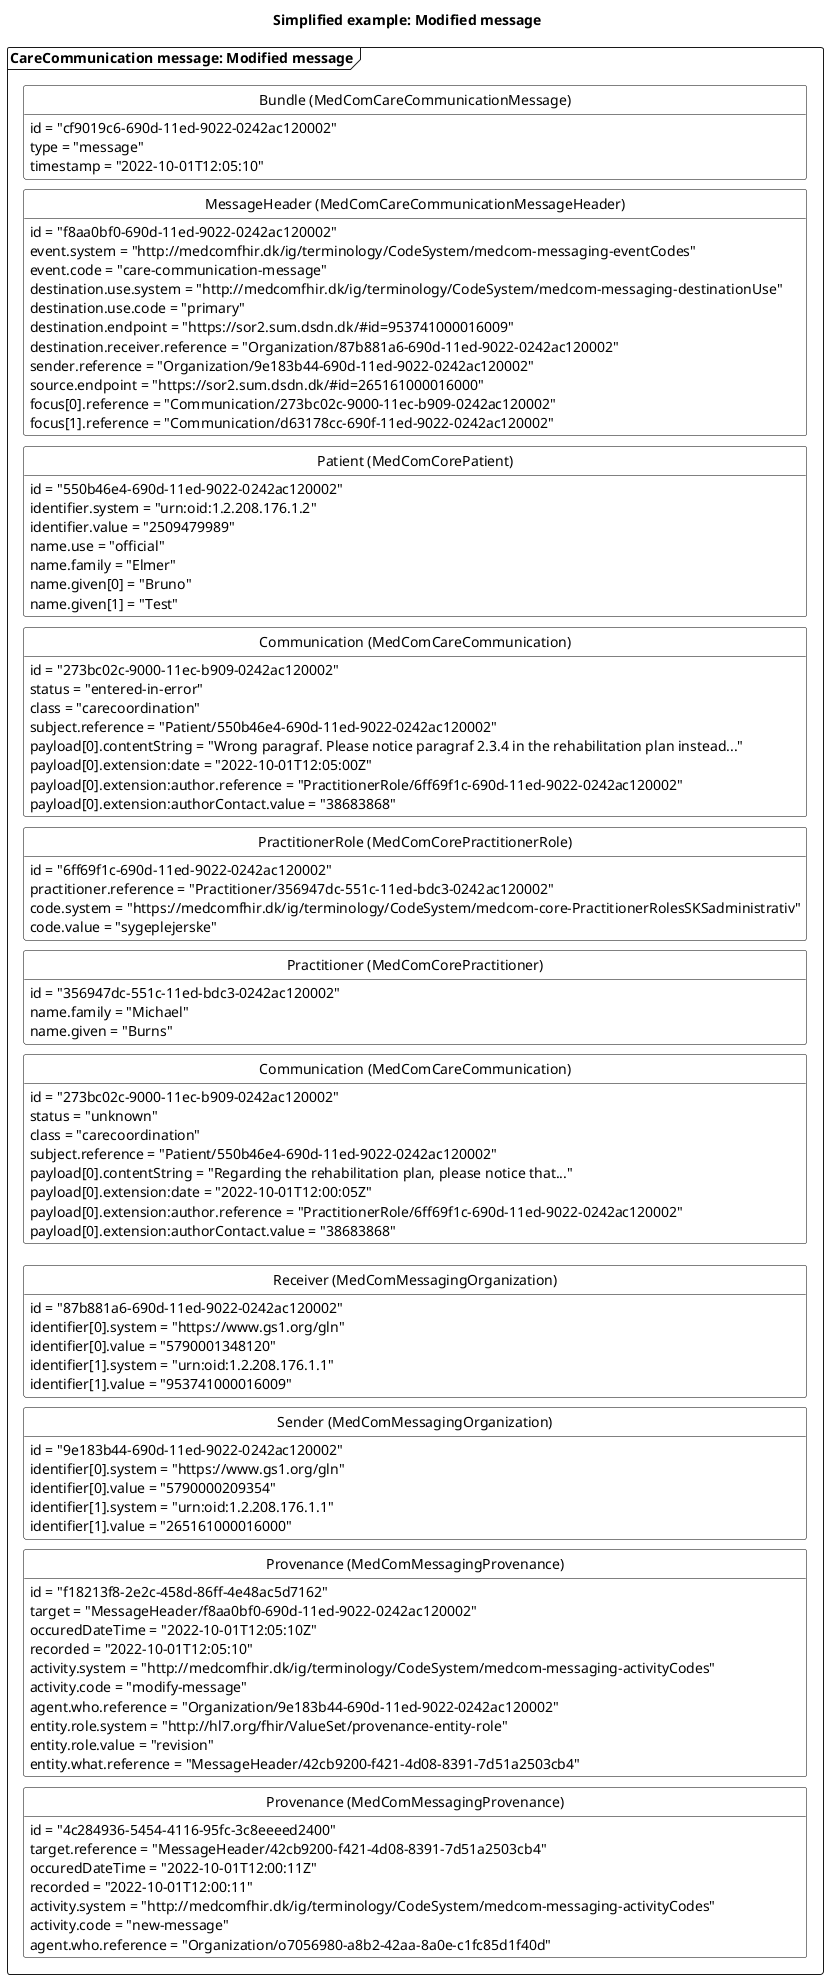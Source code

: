 @startuml CCmodifyMessage

'layout
skinparam class {
    BackgroundColor White
    BorderColor Black
    ArrowColor Black
  }
hide circle
hide empty members
skinparam SameClassWidth true
skinparam Ranksep 10


'title
title Simplified example: Modified message

'Message 1: modify message
package "CareCommunication message: Modified message" as modify <<Frame>>{
    class "Bundle (MedComCareCommunicationMessage)" as modifyB {
        id = "cf9019c6-690d-11ed-9022-0242ac120002"
        type = "message"
        timestamp = "2022-10-01T12:05:10"
    }
    class "MessageHeader (MedComCareCommunicationMessageHeader)" as modifyMH{
        id = "f8aa0bf0-690d-11ed-9022-0242ac120002"
        event.system = "http://medcomfhir.dk/ig/terminology/CodeSystem/medcom-messaging-eventCodes"
        event.code = "care-communication-message"
        destination.use.system = "http://medcomfhir.dk/ig/terminology/CodeSystem/medcom-messaging-destinationUse"
        destination.use.code = "primary"
        destination.endpoint = "https://sor2.sum.dsdn.dk/#id=953741000016009"
        destination.receiver.reference = "Organization/87b881a6-690d-11ed-9022-0242ac120002"
        sender.reference = "Organization/9e183b44-690d-11ed-9022-0242ac120002"
        source.endpoint = "https://sor2.sum.dsdn.dk/#id=265161000016000"
        focus[0].reference = "Communication/273bc02c-9000-11ec-b909-0242ac120002"
        focus[1].reference = "Communication/d63178cc-690f-11ed-9022-0242ac120002"
    }
    class "Patient (MedComCorePatient)" as modifyPT{
        id = "550b46e4-690d-11ed-9022-0242ac120002"
        identifier.system = "urn:oid:1.2.208.176.1.2"
        identifier.value = "2509479989"
        name.use = "official"
        name.family = "Elmer"
        name.given[0] = "Bruno"
        name.given[1] = "Test"
    }
    class "Communication (MedComCareCommunication)" as modifyCom{
        id = "273bc02c-9000-11ec-b909-0242ac120002"
        status = "entered-in-error"
        class = "carecoordination"
        subject.reference = "Patient/550b46e4-690d-11ed-9022-0242ac120002"
        payload[0].contentString = "Wrong paragraf. Please notice paragraf 2.3.4 in the rehabilitation plan instead..."
        payload[0].extension:date = "2022-10-01T12:05:00Z"
        payload[0].extension:author.reference = "PractitionerRole/6ff69f1c-690d-11ed-9022-0242ac120002"
        payload[0].extension:authorContact.value = "38683868"
    }
    class "PractitionerRole (MedComCorePractitionerRole)" as modifyPracR{
        id = "6ff69f1c-690d-11ed-9022-0242ac120002"
        practitioner.reference = "Practitioner/356947dc-551c-11ed-bdc3-0242ac120002"
        code.system = "https://medcomfhir.dk/ig/terminology/CodeSystem/medcom-core-PractitionerRolesSKSadministrativ"
        code.value = "sygeplejerske"
    }
    class "Practitioner (MedComCorePractitioner)" as modifyPrac{
        id = "356947dc-551c-11ed-bdc3-0242ac120002"
        name.family = "Michael"
        name.given = "Burns"
    }
    class "Communication (MedComCareCommunication)" as newCom{
        id = "273bc02c-9000-11ec-b909-0242ac120002"
        status = "unknown"
        class = "carecoordination"
        subject.reference = "Patient/550b46e4-690d-11ed-9022-0242ac120002"
        payload[0].contentString = "Regarding the rehabilitation plan, please notice that..."
        payload[0].extension:date = "2022-10-01T12:00:05Z"
        payload[0].extension:author.reference = "PractitionerRole/6ff69f1c-690d-11ed-9022-0242ac120002"
        payload[0].extension:authorContact.value = "38683868"
    }
    class "Receiver (MedComMessagingOrganization)" as modifyROrg{
        id = "87b881a6-690d-11ed-9022-0242ac120002"
        identifier[0].system = "https://www.gs1.org/gln"
        identifier[0].value = "5790001348120"
        identifier[1].system = "urn:oid:1.2.208.176.1.1"
        identifier[1].value = "953741000016009"
    }
    class "Sender (MedComMessagingOrganization)" as modifySOrg{
        id = "9e183b44-690d-11ed-9022-0242ac120002"
        identifier[0].system = "https://www.gs1.org/gln"
        identifier[0].value = "5790000209354"
        identifier[1].system = "urn:oid:1.2.208.176.1.1"
        identifier[1].value = "265161000016000"
    }
    class "Provenance (MedComMessagingProvenance)" as modifyPRO{
        id = "f18213f8-2e2c-458d-86ff-4e48ac5d7162"
        target = "MessageHeader/f8aa0bf0-690d-11ed-9022-0242ac120002"
        occuredDateTime = "2022-10-01T12:05:10Z"
        recorded = "2022-10-01T12:05:10"
        activity.system = "http://medcomfhir.dk/ig/terminology/CodeSystem/medcom-messaging-activityCodes"
        activity.code = "modify-message"
        agent.who.reference = "Organization/9e183b44-690d-11ed-9022-0242ac120002"
        entity.role.system = "http://hl7.org/fhir/ValueSet/provenance-entity-role"
        entity.role.value = "revision"
        entity.what.reference = "MessageHeader/42cb9200-f421-4d08-8391-7d51a2503cb4"
    }
    class "Provenance (MedComMessagingProvenance)" as newPRO{
        id = "4c284936-5454-4116-95fc-3c8eeeed2400"
        target.reference = "MessageHeader/42cb9200-f421-4d08-8391-7d51a2503cb4"
        occuredDateTime = "2022-10-01T12:00:11Z"
        recorded = "2022-10-01T12:00:11"
        activity.system = "http://medcomfhir.dk/ig/terminology/CodeSystem/medcom-messaging-activityCodes"
        activity.code = "new-message"
        agent.who.reference = "Organization/o7056980-a8b2-42aa-8a0e-c1fc85d1f40d"
    }

modifyB -[hidden]- modifyMH
modifyMH -[hidden]-modifyPT
modifyPT-[hidden]-modifyCom
modifyCom -[hidden]-modifyPracR
modifyPracR-[hidden]-modifyPrac
modifyPrac-[hidden]-newCom
newCom-[hidden]--modifyROrg
modifyROrg-[hidden]- modifySOrg
modifySOrg-[hidden]-modifyPRO
modifyPRO-[hidden]-newPRO


@enduml
